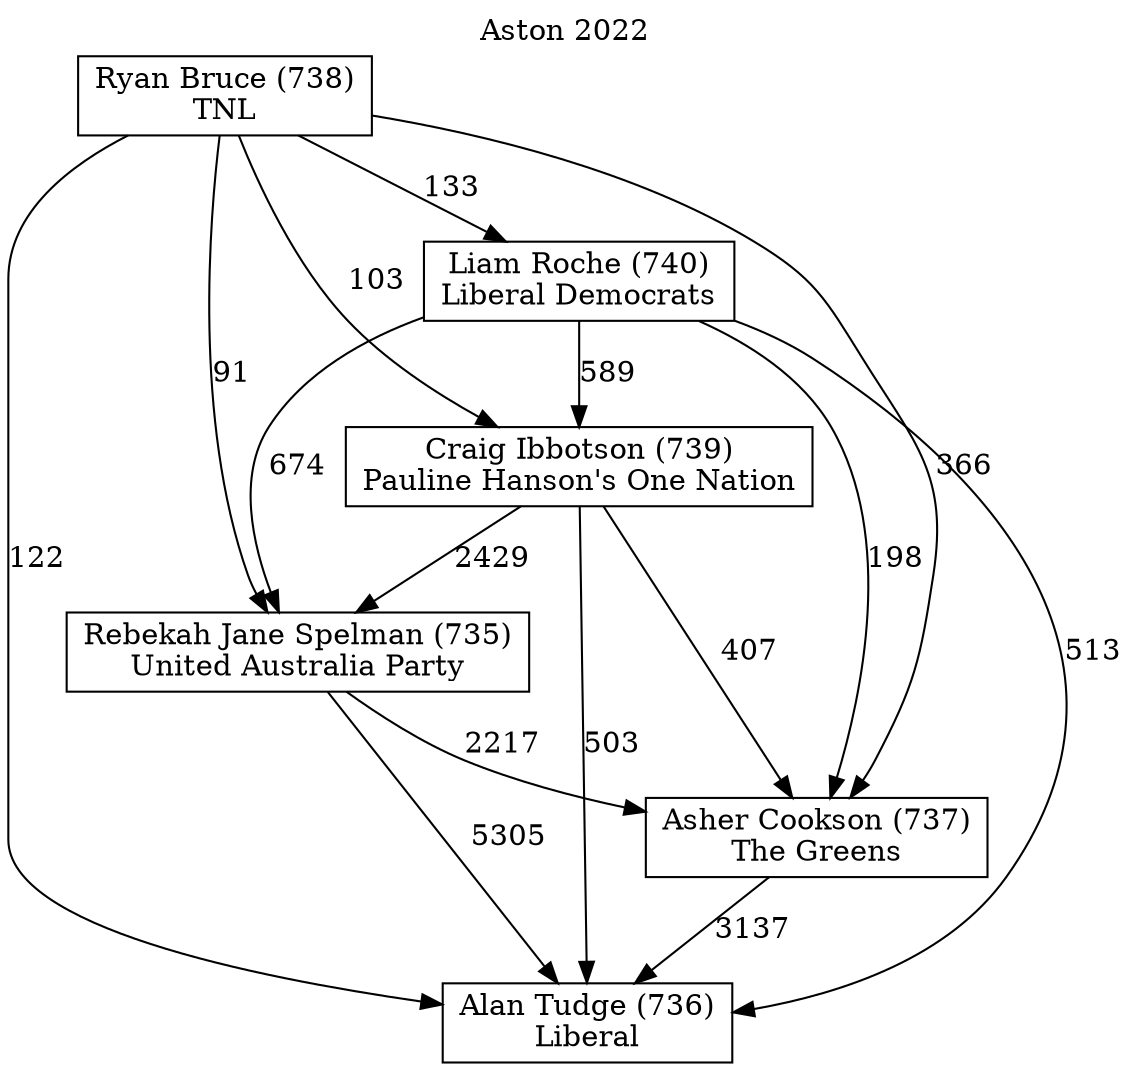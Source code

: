 // House preference flow
digraph "Alan Tudge (736)_Aston_2022" {
	graph [label="Aston 2022" labelloc=t mclimit=10]
	node [shape=box]
	"Alan Tudge (736)" [label="Alan Tudge (736)
Liberal"]
	"Ryan Bruce (738)" [label="Ryan Bruce (738)
TNL"]
	"Rebekah Jane Spelman (735)" [label="Rebekah Jane Spelman (735)
United Australia Party"]
	"Craig Ibbotson (739)" [label="Craig Ibbotson (739)
Pauline Hanson's One Nation"]
	"Liam Roche (740)" [label="Liam Roche (740)
Liberal Democrats"]
	"Asher Cookson (737)" [label="Asher Cookson (737)
The Greens"]
	"Ryan Bruce (738)" -> "Alan Tudge (736)" [label=122]
	"Ryan Bruce (738)" -> "Liam Roche (740)" [label=133]
	"Ryan Bruce (738)" -> "Rebekah Jane Spelman (735)" [label=91]
	"Liam Roche (740)" -> "Rebekah Jane Spelman (735)" [label=674]
	"Asher Cookson (737)" -> "Alan Tudge (736)" [label=3137]
	"Craig Ibbotson (739)" -> "Alan Tudge (736)" [label=503]
	"Rebekah Jane Spelman (735)" -> "Asher Cookson (737)" [label=2217]
	"Liam Roche (740)" -> "Alan Tudge (736)" [label=513]
	"Liam Roche (740)" -> "Asher Cookson (737)" [label=198]
	"Rebekah Jane Spelman (735)" -> "Alan Tudge (736)" [label=5305]
	"Craig Ibbotson (739)" -> "Asher Cookson (737)" [label=407]
	"Ryan Bruce (738)" -> "Asher Cookson (737)" [label=366]
	"Craig Ibbotson (739)" -> "Rebekah Jane Spelman (735)" [label=2429]
	"Ryan Bruce (738)" -> "Craig Ibbotson (739)" [label=103]
	"Liam Roche (740)" -> "Craig Ibbotson (739)" [label=589]
}
